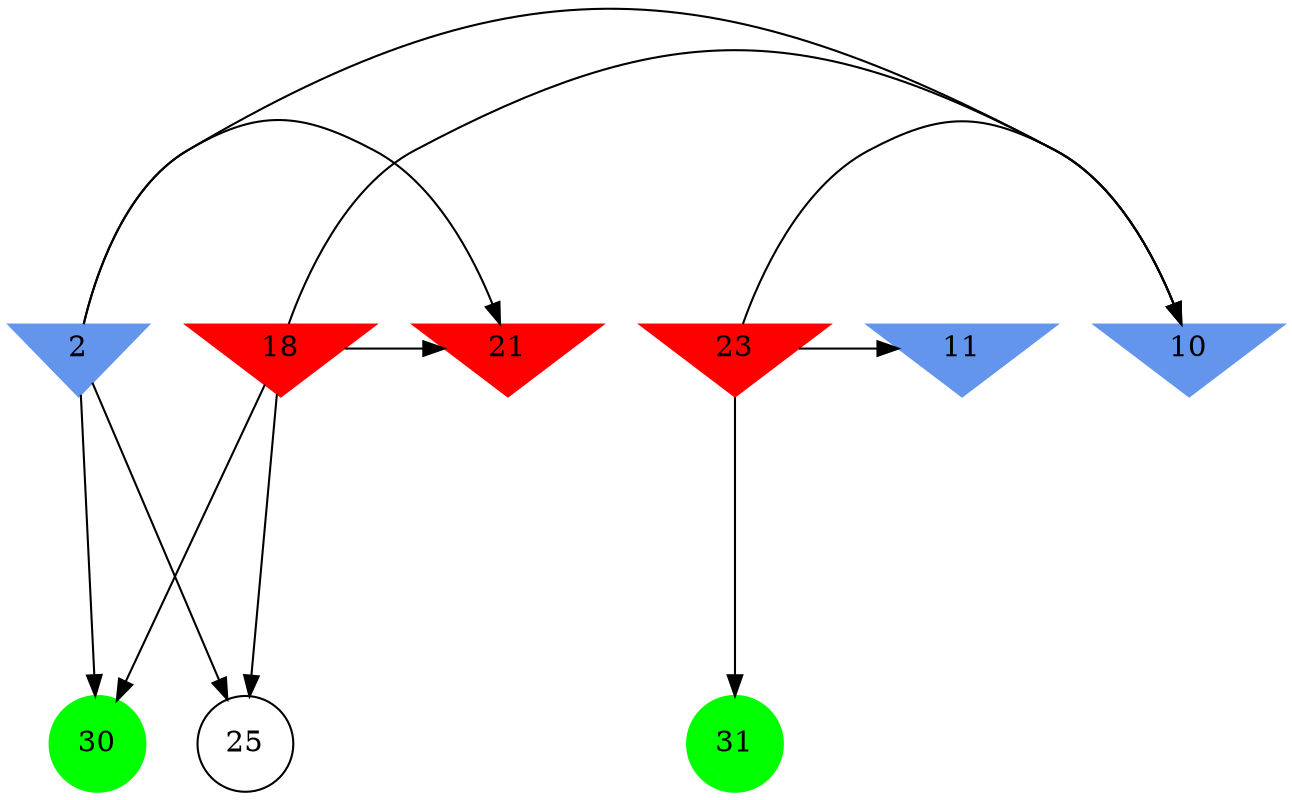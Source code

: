 digraph brain {
	ranksep=2.0;
	2 [shape=invtriangle,style=filled,color=cornflowerblue];
	10 [shape=invtriangle,style=filled,color=cornflowerblue];
	11 [shape=invtriangle,style=filled,color=cornflowerblue];
	18 [shape=invtriangle,style=filled,color=red];
	21 [shape=invtriangle,style=filled,color=red];
	23 [shape=invtriangle,style=filled,color=red];
	25 [shape=circle,color=black];
	30 [shape=circle,style=filled,color=green];
	31 [shape=circle,style=filled,color=green];
	23	->	10;
	23	->	31;
	23	->	11;
	2	->	30;
	2	->	25;
	2	->	21;
	2	->	10;
	18	->	30;
	18	->	25;
	18	->	21;
	18	->	10;
	{ rank=same; 2; 10; 11; 18; 21; 23; }
	{ rank=same; 25; }
	{ rank=same; 30; 31; }
}

